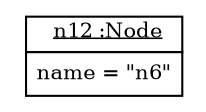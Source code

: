 graph ObjectDiagram {
   node [shape = none, fontsize = 10];
   edge [fontsize = 10];

n12 [label=<<table border='0' cellborder='1' cellspacing='0'> <tr> <td> <u>n12 :Node</u></td></tr><tr><td><table border='0' cellborder='0' cellspacing='0'><tr><td>name = "n6"</td></tr></table></td></tr></table>>];

}
